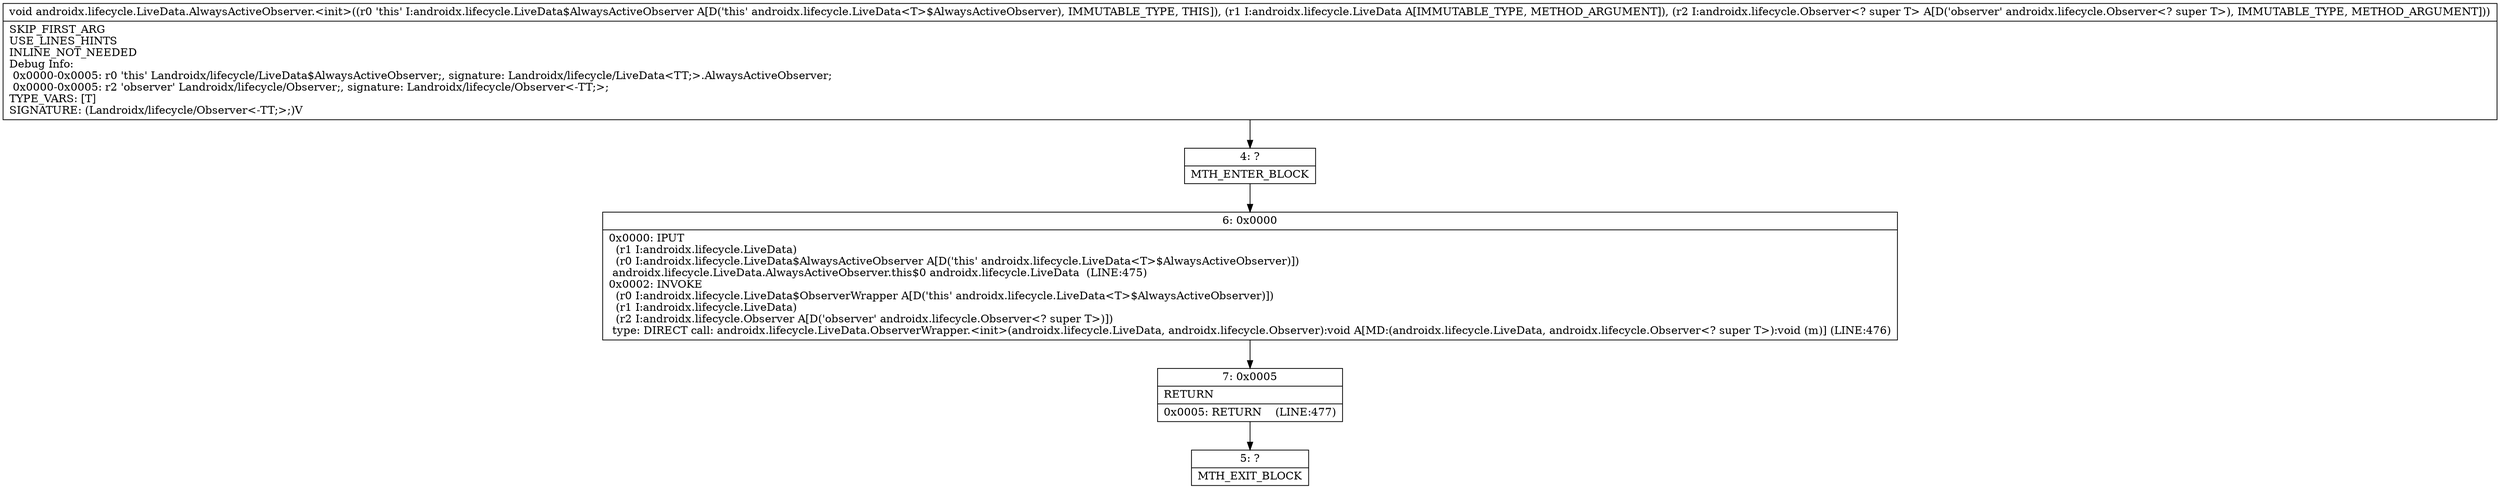 digraph "CFG forandroidx.lifecycle.LiveData.AlwaysActiveObserver.\<init\>(Landroidx\/lifecycle\/LiveData;Landroidx\/lifecycle\/Observer;)V" {
Node_4 [shape=record,label="{4\:\ ?|MTH_ENTER_BLOCK\l}"];
Node_6 [shape=record,label="{6\:\ 0x0000|0x0000: IPUT  \l  (r1 I:androidx.lifecycle.LiveData)\l  (r0 I:androidx.lifecycle.LiveData$AlwaysActiveObserver A[D('this' androidx.lifecycle.LiveData\<T\>$AlwaysActiveObserver)])\l androidx.lifecycle.LiveData.AlwaysActiveObserver.this$0 androidx.lifecycle.LiveData  (LINE:475)\l0x0002: INVOKE  \l  (r0 I:androidx.lifecycle.LiveData$ObserverWrapper A[D('this' androidx.lifecycle.LiveData\<T\>$AlwaysActiveObserver)])\l  (r1 I:androidx.lifecycle.LiveData)\l  (r2 I:androidx.lifecycle.Observer A[D('observer' androidx.lifecycle.Observer\<? super T\>)])\l type: DIRECT call: androidx.lifecycle.LiveData.ObserverWrapper.\<init\>(androidx.lifecycle.LiveData, androidx.lifecycle.Observer):void A[MD:(androidx.lifecycle.LiveData, androidx.lifecycle.Observer\<? super T\>):void (m)] (LINE:476)\l}"];
Node_7 [shape=record,label="{7\:\ 0x0005|RETURN\l|0x0005: RETURN    (LINE:477)\l}"];
Node_5 [shape=record,label="{5\:\ ?|MTH_EXIT_BLOCK\l}"];
MethodNode[shape=record,label="{void androidx.lifecycle.LiveData.AlwaysActiveObserver.\<init\>((r0 'this' I:androidx.lifecycle.LiveData$AlwaysActiveObserver A[D('this' androidx.lifecycle.LiveData\<T\>$AlwaysActiveObserver), IMMUTABLE_TYPE, THIS]), (r1 I:androidx.lifecycle.LiveData A[IMMUTABLE_TYPE, METHOD_ARGUMENT]), (r2 I:androidx.lifecycle.Observer\<? super T\> A[D('observer' androidx.lifecycle.Observer\<? super T\>), IMMUTABLE_TYPE, METHOD_ARGUMENT]))  | SKIP_FIRST_ARG\lUSE_LINES_HINTS\lINLINE_NOT_NEEDED\lDebug Info:\l  0x0000\-0x0005: r0 'this' Landroidx\/lifecycle\/LiveData$AlwaysActiveObserver;, signature: Landroidx\/lifecycle\/LiveData\<TT;\>.AlwaysActiveObserver;\l  0x0000\-0x0005: r2 'observer' Landroidx\/lifecycle\/Observer;, signature: Landroidx\/lifecycle\/Observer\<\-TT;\>;\lTYPE_VARS: [T]\lSIGNATURE: (Landroidx\/lifecycle\/Observer\<\-TT;\>;)V\l}"];
MethodNode -> Node_4;Node_4 -> Node_6;
Node_6 -> Node_7;
Node_7 -> Node_5;
}

